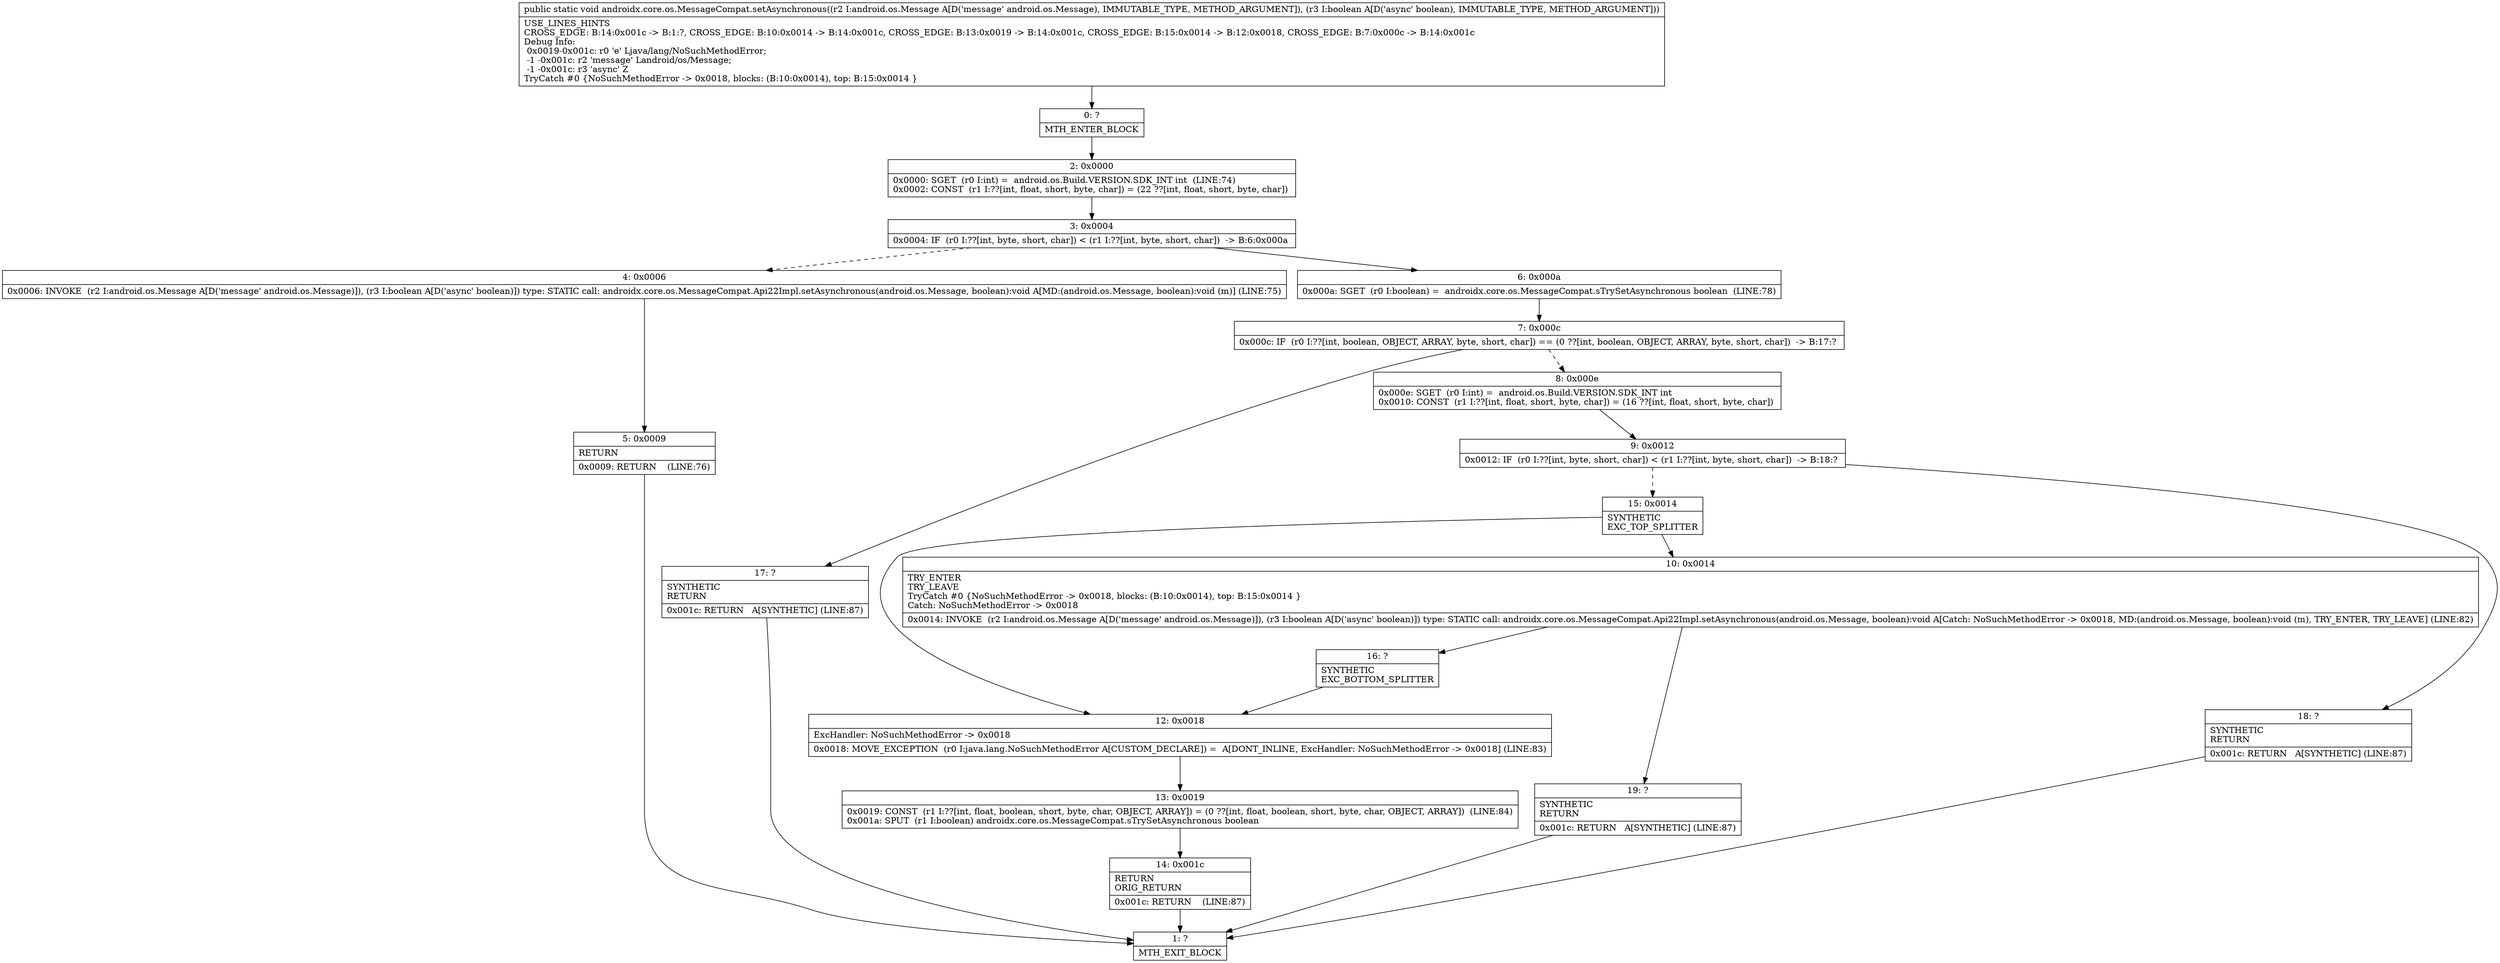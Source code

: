 digraph "CFG forandroidx.core.os.MessageCompat.setAsynchronous(Landroid\/os\/Message;Z)V" {
Node_0 [shape=record,label="{0\:\ ?|MTH_ENTER_BLOCK\l}"];
Node_2 [shape=record,label="{2\:\ 0x0000|0x0000: SGET  (r0 I:int) =  android.os.Build.VERSION.SDK_INT int  (LINE:74)\l0x0002: CONST  (r1 I:??[int, float, short, byte, char]) = (22 ??[int, float, short, byte, char]) \l}"];
Node_3 [shape=record,label="{3\:\ 0x0004|0x0004: IF  (r0 I:??[int, byte, short, char]) \< (r1 I:??[int, byte, short, char])  \-\> B:6:0x000a \l}"];
Node_4 [shape=record,label="{4\:\ 0x0006|0x0006: INVOKE  (r2 I:android.os.Message A[D('message' android.os.Message)]), (r3 I:boolean A[D('async' boolean)]) type: STATIC call: androidx.core.os.MessageCompat.Api22Impl.setAsynchronous(android.os.Message, boolean):void A[MD:(android.os.Message, boolean):void (m)] (LINE:75)\l}"];
Node_5 [shape=record,label="{5\:\ 0x0009|RETURN\l|0x0009: RETURN    (LINE:76)\l}"];
Node_1 [shape=record,label="{1\:\ ?|MTH_EXIT_BLOCK\l}"];
Node_6 [shape=record,label="{6\:\ 0x000a|0x000a: SGET  (r0 I:boolean) =  androidx.core.os.MessageCompat.sTrySetAsynchronous boolean  (LINE:78)\l}"];
Node_7 [shape=record,label="{7\:\ 0x000c|0x000c: IF  (r0 I:??[int, boolean, OBJECT, ARRAY, byte, short, char]) == (0 ??[int, boolean, OBJECT, ARRAY, byte, short, char])  \-\> B:17:? \l}"];
Node_8 [shape=record,label="{8\:\ 0x000e|0x000e: SGET  (r0 I:int) =  android.os.Build.VERSION.SDK_INT int \l0x0010: CONST  (r1 I:??[int, float, short, byte, char]) = (16 ??[int, float, short, byte, char]) \l}"];
Node_9 [shape=record,label="{9\:\ 0x0012|0x0012: IF  (r0 I:??[int, byte, short, char]) \< (r1 I:??[int, byte, short, char])  \-\> B:18:? \l}"];
Node_15 [shape=record,label="{15\:\ 0x0014|SYNTHETIC\lEXC_TOP_SPLITTER\l}"];
Node_10 [shape=record,label="{10\:\ 0x0014|TRY_ENTER\lTRY_LEAVE\lTryCatch #0 \{NoSuchMethodError \-\> 0x0018, blocks: (B:10:0x0014), top: B:15:0x0014 \}\lCatch: NoSuchMethodError \-\> 0x0018\l|0x0014: INVOKE  (r2 I:android.os.Message A[D('message' android.os.Message)]), (r3 I:boolean A[D('async' boolean)]) type: STATIC call: androidx.core.os.MessageCompat.Api22Impl.setAsynchronous(android.os.Message, boolean):void A[Catch: NoSuchMethodError \-\> 0x0018, MD:(android.os.Message, boolean):void (m), TRY_ENTER, TRY_LEAVE] (LINE:82)\l}"];
Node_16 [shape=record,label="{16\:\ ?|SYNTHETIC\lEXC_BOTTOM_SPLITTER\l}"];
Node_19 [shape=record,label="{19\:\ ?|SYNTHETIC\lRETURN\l|0x001c: RETURN   A[SYNTHETIC] (LINE:87)\l}"];
Node_12 [shape=record,label="{12\:\ 0x0018|ExcHandler: NoSuchMethodError \-\> 0x0018\l|0x0018: MOVE_EXCEPTION  (r0 I:java.lang.NoSuchMethodError A[CUSTOM_DECLARE]) =  A[DONT_INLINE, ExcHandler: NoSuchMethodError \-\> 0x0018] (LINE:83)\l}"];
Node_13 [shape=record,label="{13\:\ 0x0019|0x0019: CONST  (r1 I:??[int, float, boolean, short, byte, char, OBJECT, ARRAY]) = (0 ??[int, float, boolean, short, byte, char, OBJECT, ARRAY])  (LINE:84)\l0x001a: SPUT  (r1 I:boolean) androidx.core.os.MessageCompat.sTrySetAsynchronous boolean \l}"];
Node_14 [shape=record,label="{14\:\ 0x001c|RETURN\lORIG_RETURN\l|0x001c: RETURN    (LINE:87)\l}"];
Node_18 [shape=record,label="{18\:\ ?|SYNTHETIC\lRETURN\l|0x001c: RETURN   A[SYNTHETIC] (LINE:87)\l}"];
Node_17 [shape=record,label="{17\:\ ?|SYNTHETIC\lRETURN\l|0x001c: RETURN   A[SYNTHETIC] (LINE:87)\l}"];
MethodNode[shape=record,label="{public static void androidx.core.os.MessageCompat.setAsynchronous((r2 I:android.os.Message A[D('message' android.os.Message), IMMUTABLE_TYPE, METHOD_ARGUMENT]), (r3 I:boolean A[D('async' boolean), IMMUTABLE_TYPE, METHOD_ARGUMENT]))  | USE_LINES_HINTS\lCROSS_EDGE: B:14:0x001c \-\> B:1:?, CROSS_EDGE: B:10:0x0014 \-\> B:14:0x001c, CROSS_EDGE: B:13:0x0019 \-\> B:14:0x001c, CROSS_EDGE: B:15:0x0014 \-\> B:12:0x0018, CROSS_EDGE: B:7:0x000c \-\> B:14:0x001c\lDebug Info:\l  0x0019\-0x001c: r0 'e' Ljava\/lang\/NoSuchMethodError;\l  \-1 \-0x001c: r2 'message' Landroid\/os\/Message;\l  \-1 \-0x001c: r3 'async' Z\lTryCatch #0 \{NoSuchMethodError \-\> 0x0018, blocks: (B:10:0x0014), top: B:15:0x0014 \}\l}"];
MethodNode -> Node_0;Node_0 -> Node_2;
Node_2 -> Node_3;
Node_3 -> Node_4[style=dashed];
Node_3 -> Node_6;
Node_4 -> Node_5;
Node_5 -> Node_1;
Node_6 -> Node_7;
Node_7 -> Node_8[style=dashed];
Node_7 -> Node_17;
Node_8 -> Node_9;
Node_9 -> Node_15[style=dashed];
Node_9 -> Node_18;
Node_15 -> Node_10;
Node_15 -> Node_12;
Node_10 -> Node_16;
Node_10 -> Node_19;
Node_16 -> Node_12;
Node_19 -> Node_1;
Node_12 -> Node_13;
Node_13 -> Node_14;
Node_14 -> Node_1;
Node_18 -> Node_1;
Node_17 -> Node_1;
}

